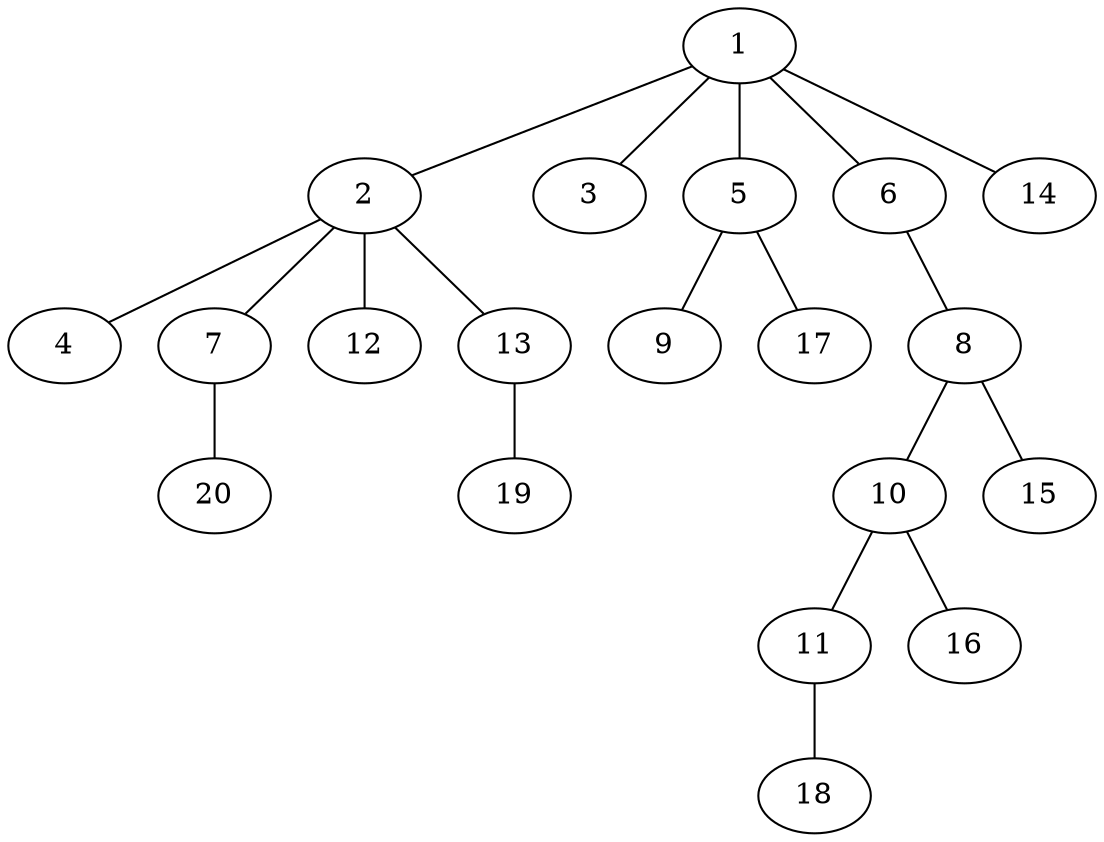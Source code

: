 graph graphname {1--2
1--3
1--5
1--6
1--14
2--4
2--7
2--12
2--13
5--9
5--17
6--8
7--20
8--10
8--15
10--11
10--16
11--18
13--19
}